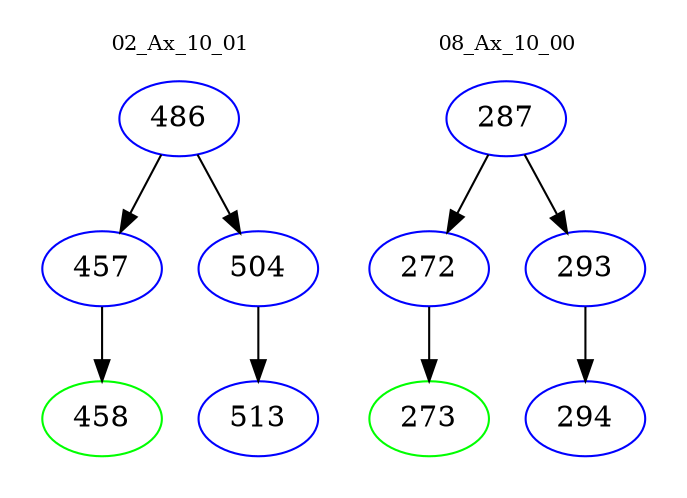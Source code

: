 digraph{
subgraph cluster_0 {
color = white
label = "02_Ax_10_01";
fontsize=10;
T0_486 [label="486", color="blue"]
T0_486 -> T0_457 [color="black"]
T0_457 [label="457", color="blue"]
T0_457 -> T0_458 [color="black"]
T0_458 [label="458", color="green"]
T0_486 -> T0_504 [color="black"]
T0_504 [label="504", color="blue"]
T0_504 -> T0_513 [color="black"]
T0_513 [label="513", color="blue"]
}
subgraph cluster_1 {
color = white
label = "08_Ax_10_00";
fontsize=10;
T1_287 [label="287", color="blue"]
T1_287 -> T1_272 [color="black"]
T1_272 [label="272", color="blue"]
T1_272 -> T1_273 [color="black"]
T1_273 [label="273", color="green"]
T1_287 -> T1_293 [color="black"]
T1_293 [label="293", color="blue"]
T1_293 -> T1_294 [color="black"]
T1_294 [label="294", color="blue"]
}
}
